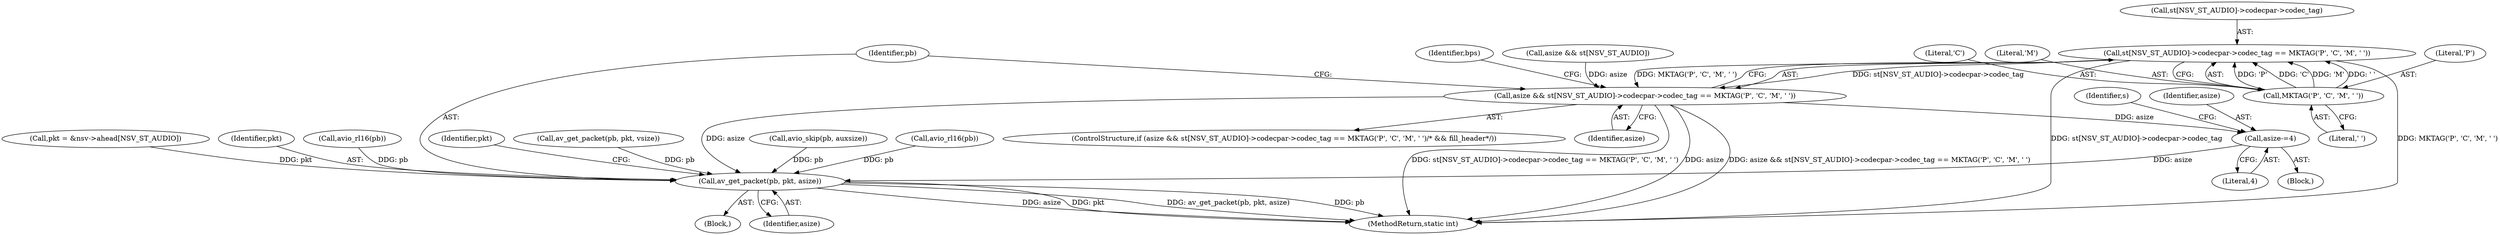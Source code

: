 digraph "0_libav_fe6eea99efac66839052af547426518efd970b24@pointer" {
"1000469" [label="(Call,st[NSV_ST_AUDIO]->codecpar->codec_tag == MKTAG('P', 'C', 'M', ' '))"];
"1000477" [label="(Call,MKTAG('P', 'C', 'M', ' '))"];
"1000467" [label="(Call,asize && st[NSV_ST_AUDIO]->codecpar->codec_tag == MKTAG('P', 'C', 'M', ' '))"];
"1000506" [label="(Call,asize-=4)"];
"1000583" [label="(Call,av_get_packet(pb, pkt, asize))"];
"1000377" [label="(Call,av_get_packet(pb, pkt, vsize))"];
"1000466" [label="(ControlStructure,if (asize && st[NSV_ST_AUDIO]->codecpar->codec_tag == MKTAG('P', 'C', 'M', ' ')/* && fill_header*/))"];
"1000584" [label="(Identifier,pb)"];
"1000468" [label="(Identifier,asize)"];
"1000458" [label="(Call,pkt = &nsv->ahead[NSV_ST_AUDIO])"];
"1000508" [label="(Literal,4)"];
"1000477" [label="(Call,MKTAG('P', 'C', 'M', ' '))"];
"1000281" [label="(Call,avio_skip(pb, auxsize))"];
"1000506" [label="(Call,asize-=4)"];
"1000585" [label="(Identifier,pkt)"];
"1000507" [label="(Identifier,asize)"];
"1000478" [label="(Literal,'P')"];
"1000241" [label="(Call,avio_rl16(pb))"];
"1000482" [label="(Block,)"];
"1000496" [label="(Call,avio_rl16(pb))"];
"1000467" [label="(Call,asize && st[NSV_ST_AUDIO]->codecpar->codec_tag == MKTAG('P', 'C', 'M', ' '))"];
"1000469" [label="(Call,st[NSV_ST_AUDIO]->codecpar->codec_tag == MKTAG('P', 'C', 'M', ' '))"];
"1000673" [label="(MethodReturn,static int)"];
"1000450" [label="(Block,)"];
"1000583" [label="(Call,av_get_packet(pb, pkt, asize))"];
"1000470" [label="(Call,st[NSV_ST_AUDIO]->codecpar->codec_tag)"];
"1000487" [label="(Identifier,bps)"];
"1000479" [label="(Literal,'C')"];
"1000510" [label="(Identifier,s)"];
"1000589" [label="(Identifier,pkt)"];
"1000481" [label="(Literal,' ')"];
"1000480" [label="(Literal,'M')"];
"1000445" [label="(Call,asize && st[NSV_ST_AUDIO])"];
"1000586" [label="(Identifier,asize)"];
"1000469" -> "1000467"  [label="AST: "];
"1000469" -> "1000477"  [label="CFG: "];
"1000470" -> "1000469"  [label="AST: "];
"1000477" -> "1000469"  [label="AST: "];
"1000467" -> "1000469"  [label="CFG: "];
"1000469" -> "1000673"  [label="DDG: MKTAG('P', 'C', 'M', ' ')"];
"1000469" -> "1000673"  [label="DDG: st[NSV_ST_AUDIO]->codecpar->codec_tag"];
"1000469" -> "1000467"  [label="DDG: st[NSV_ST_AUDIO]->codecpar->codec_tag"];
"1000469" -> "1000467"  [label="DDG: MKTAG('P', 'C', 'M', ' ')"];
"1000477" -> "1000469"  [label="DDG: 'P'"];
"1000477" -> "1000469"  [label="DDG: 'C'"];
"1000477" -> "1000469"  [label="DDG: 'M'"];
"1000477" -> "1000469"  [label="DDG: ' '"];
"1000477" -> "1000481"  [label="CFG: "];
"1000478" -> "1000477"  [label="AST: "];
"1000479" -> "1000477"  [label="AST: "];
"1000480" -> "1000477"  [label="AST: "];
"1000481" -> "1000477"  [label="AST: "];
"1000467" -> "1000466"  [label="AST: "];
"1000467" -> "1000468"  [label="CFG: "];
"1000468" -> "1000467"  [label="AST: "];
"1000487" -> "1000467"  [label="CFG: "];
"1000584" -> "1000467"  [label="CFG: "];
"1000467" -> "1000673"  [label="DDG: asize"];
"1000467" -> "1000673"  [label="DDG: asize && st[NSV_ST_AUDIO]->codecpar->codec_tag == MKTAG('P', 'C', 'M', ' ')"];
"1000467" -> "1000673"  [label="DDG: st[NSV_ST_AUDIO]->codecpar->codec_tag == MKTAG('P', 'C', 'M', ' ')"];
"1000445" -> "1000467"  [label="DDG: asize"];
"1000467" -> "1000506"  [label="DDG: asize"];
"1000467" -> "1000583"  [label="DDG: asize"];
"1000506" -> "1000482"  [label="AST: "];
"1000506" -> "1000508"  [label="CFG: "];
"1000507" -> "1000506"  [label="AST: "];
"1000508" -> "1000506"  [label="AST: "];
"1000510" -> "1000506"  [label="CFG: "];
"1000506" -> "1000583"  [label="DDG: asize"];
"1000583" -> "1000450"  [label="AST: "];
"1000583" -> "1000586"  [label="CFG: "];
"1000584" -> "1000583"  [label="AST: "];
"1000585" -> "1000583"  [label="AST: "];
"1000586" -> "1000583"  [label="AST: "];
"1000589" -> "1000583"  [label="CFG: "];
"1000583" -> "1000673"  [label="DDG: av_get_packet(pb, pkt, asize)"];
"1000583" -> "1000673"  [label="DDG: pb"];
"1000583" -> "1000673"  [label="DDG: asize"];
"1000583" -> "1000673"  [label="DDG: pkt"];
"1000281" -> "1000583"  [label="DDG: pb"];
"1000496" -> "1000583"  [label="DDG: pb"];
"1000377" -> "1000583"  [label="DDG: pb"];
"1000241" -> "1000583"  [label="DDG: pb"];
"1000458" -> "1000583"  [label="DDG: pkt"];
}
